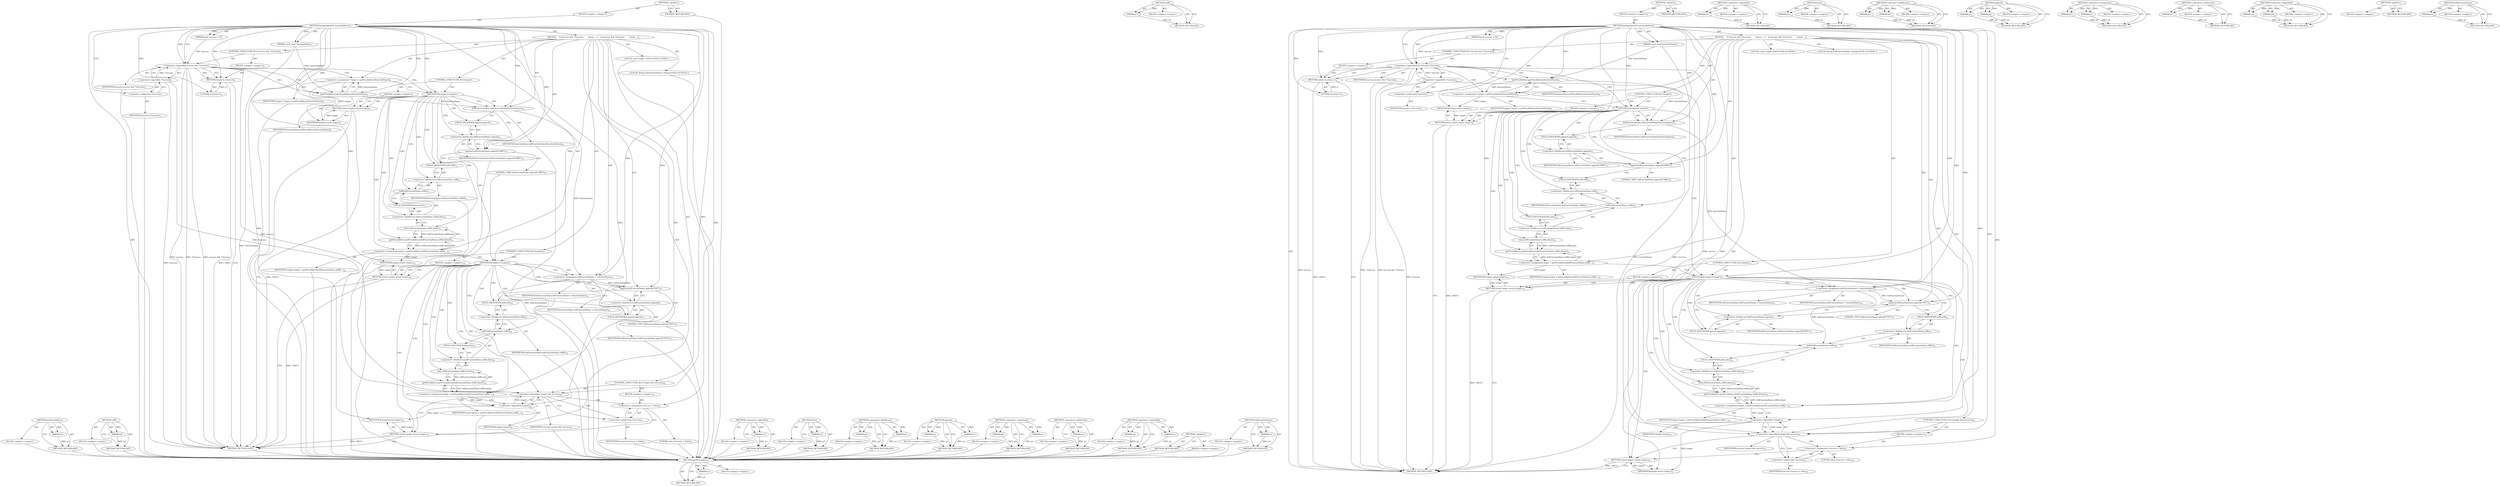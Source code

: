 digraph "fullFunctionName" {
vulnerable_131 [label=<(METHOD,getProcAddress)>];
vulnerable_132 [label=<(PARAM,p1)>];
vulnerable_133 [label=<(BLOCK,&lt;empty&gt;,&lt;empty&gt;)>];
vulnerable_134 [label=<(METHOD_RETURN,ANY)>];
vulnerable_153 [label=<(METHOD,utf8)>];
vulnerable_154 [label=<(PARAM,p1)>];
vulnerable_155 [label=<(BLOCK,&lt;empty&gt;,&lt;empty&gt;)>];
vulnerable_156 [label=<(METHOD_RETURN,ANY)>];
vulnerable_6 [label=<(METHOD,&lt;global&gt;)<SUB>1</SUB>>];
vulnerable_7 [label=<(BLOCK,&lt;empty&gt;,&lt;empty&gt;)<SUB>1</SUB>>];
vulnerable_8 [label=<(METHOD,lookupOpenGLFunctionAddress)<SUB>1</SUB>>];
vulnerable_9 [label=<(PARAM,const char* functionName)<SUB>1</SUB>>];
vulnerable_10 [label=<(PARAM,bool* success = 0)<SUB>1</SUB>>];
vulnerable_11 [label=<(BLOCK,{
    if (success &amp;&amp; !*success)
        return ...,{
    if (success &amp;&amp; !*success)
        return ...)<SUB>2</SUB>>];
vulnerable_12 [label=<(CONTROL_STRUCTURE,IF,if (success &amp;&amp; !*success))<SUB>3</SUB>>];
vulnerable_13 [label=<(&lt;operator&gt;.logicalAnd,success &amp;&amp; !*success)<SUB>3</SUB>>];
vulnerable_14 [label=<(IDENTIFIER,success,success &amp;&amp; !*success)<SUB>3</SUB>>];
vulnerable_15 [label=<(&lt;operator&gt;.logicalNot,!*success)<SUB>3</SUB>>];
vulnerable_16 [label=<(&lt;operator&gt;.indirection,*success)<SUB>3</SUB>>];
vulnerable_17 [label=<(IDENTIFIER,success,!*success)<SUB>3</SUB>>];
vulnerable_18 [label=<(BLOCK,&lt;empty&gt;,&lt;empty&gt;)<SUB>4</SUB>>];
vulnerable_19 [label=<(RETURN,return 0;,return 0;)<SUB>4</SUB>>];
vulnerable_20 [label=<(LITERAL,0,return 0;)<SUB>4</SUB>>];
vulnerable_21 [label="<(LOCAL,void* target: void*)<SUB>6</SUB>>"];
vulnerable_22 [label=<(&lt;operator&gt;.assignment,* target = getProcAddress(functionName))<SUB>6</SUB>>];
vulnerable_23 [label=<(IDENTIFIER,target,* target = getProcAddress(functionName))<SUB>6</SUB>>];
vulnerable_24 [label=<(getProcAddress,getProcAddress(functionName))<SUB>6</SUB>>];
vulnerable_25 [label=<(IDENTIFIER,functionName,getProcAddress(functionName))<SUB>6</SUB>>];
vulnerable_26 [label=<(CONTROL_STRUCTURE,IF,if (target))<SUB>7</SUB>>];
vulnerable_27 [label=<(IDENTIFIER,target,if (target))<SUB>7</SUB>>];
vulnerable_28 [label=<(BLOCK,&lt;empty&gt;,&lt;empty&gt;)<SUB>8</SUB>>];
vulnerable_29 [label=<(RETURN,return target;,return target;)<SUB>8</SUB>>];
vulnerable_30 [label=<(IDENTIFIER,target,return target;)<SUB>8</SUB>>];
vulnerable_31 [label="<(LOCAL,String fullFunctionName: String)<SUB>10</SUB>>"];
vulnerable_32 [label=<(fullFunctionName,fullFunctionName(functionName))<SUB>10</SUB>>];
vulnerable_33 [label=<(IDENTIFIER,functionName,fullFunctionName(functionName))<SUB>10</SUB>>];
vulnerable_34 [label=<(append,fullFunctionName.append(&quot;ARB&quot;))<SUB>11</SUB>>];
vulnerable_35 [label=<(&lt;operator&gt;.fieldAccess,fullFunctionName.append)<SUB>11</SUB>>];
vulnerable_36 [label=<(IDENTIFIER,fullFunctionName,fullFunctionName.append(&quot;ARB&quot;))<SUB>11</SUB>>];
vulnerable_37 [label=<(FIELD_IDENTIFIER,append,append)<SUB>11</SUB>>];
vulnerable_38 [label=<(LITERAL,&quot;ARB&quot;,fullFunctionName.append(&quot;ARB&quot;))<SUB>11</SUB>>];
vulnerable_39 [label=<(&lt;operator&gt;.assignment,target = getProcAddress(fullFunctionName.utf8()...)<SUB>12</SUB>>];
vulnerable_40 [label=<(IDENTIFIER,target,target = getProcAddress(fullFunctionName.utf8()...)<SUB>12</SUB>>];
vulnerable_41 [label=<(getProcAddress,getProcAddress(fullFunctionName.utf8().data()))<SUB>12</SUB>>];
vulnerable_42 [label=<(data,fullFunctionName.utf8().data())<SUB>12</SUB>>];
vulnerable_43 [label=<(&lt;operator&gt;.fieldAccess,fullFunctionName.utf8().data)<SUB>12</SUB>>];
vulnerable_44 [label=<(utf8,fullFunctionName.utf8())<SUB>12</SUB>>];
vulnerable_45 [label=<(&lt;operator&gt;.fieldAccess,fullFunctionName.utf8)<SUB>12</SUB>>];
vulnerable_46 [label=<(IDENTIFIER,fullFunctionName,fullFunctionName.utf8())<SUB>12</SUB>>];
vulnerable_47 [label=<(FIELD_IDENTIFIER,utf8,utf8)<SUB>12</SUB>>];
vulnerable_48 [label=<(FIELD_IDENTIFIER,data,data)<SUB>12</SUB>>];
vulnerable_49 [label=<(CONTROL_STRUCTURE,IF,if (target))<SUB>13</SUB>>];
vulnerable_50 [label=<(IDENTIFIER,target,if (target))<SUB>13</SUB>>];
vulnerable_51 [label=<(BLOCK,&lt;empty&gt;,&lt;empty&gt;)<SUB>14</SUB>>];
vulnerable_52 [label=<(RETURN,return target;,return target;)<SUB>14</SUB>>];
vulnerable_53 [label=<(IDENTIFIER,target,return target;)<SUB>14</SUB>>];
vulnerable_54 [label=<(&lt;operator&gt;.assignment,fullFunctionName = functionName)<SUB>16</SUB>>];
vulnerable_55 [label=<(IDENTIFIER,fullFunctionName,fullFunctionName = functionName)<SUB>16</SUB>>];
vulnerable_56 [label=<(IDENTIFIER,functionName,fullFunctionName = functionName)<SUB>16</SUB>>];
vulnerable_57 [label=<(append,fullFunctionName.append(&quot;EXT&quot;))<SUB>17</SUB>>];
vulnerable_58 [label=<(&lt;operator&gt;.fieldAccess,fullFunctionName.append)<SUB>17</SUB>>];
vulnerable_59 [label=<(IDENTIFIER,fullFunctionName,fullFunctionName.append(&quot;EXT&quot;))<SUB>17</SUB>>];
vulnerable_60 [label=<(FIELD_IDENTIFIER,append,append)<SUB>17</SUB>>];
vulnerable_61 [label=<(LITERAL,&quot;EXT&quot;,fullFunctionName.append(&quot;EXT&quot;))<SUB>17</SUB>>];
vulnerable_62 [label=<(&lt;operator&gt;.assignment,target = getProcAddress(fullFunctionName.utf8()...)<SUB>18</SUB>>];
vulnerable_63 [label=<(IDENTIFIER,target,target = getProcAddress(fullFunctionName.utf8()...)<SUB>18</SUB>>];
vulnerable_64 [label=<(getProcAddress,getProcAddress(fullFunctionName.utf8().data()))<SUB>18</SUB>>];
vulnerable_65 [label=<(data,fullFunctionName.utf8().data())<SUB>18</SUB>>];
vulnerable_66 [label=<(&lt;operator&gt;.fieldAccess,fullFunctionName.utf8().data)<SUB>18</SUB>>];
vulnerable_67 [label=<(utf8,fullFunctionName.utf8())<SUB>18</SUB>>];
vulnerable_68 [label=<(&lt;operator&gt;.fieldAccess,fullFunctionName.utf8)<SUB>18</SUB>>];
vulnerable_69 [label=<(IDENTIFIER,fullFunctionName,fullFunctionName.utf8())<SUB>18</SUB>>];
vulnerable_70 [label=<(FIELD_IDENTIFIER,utf8,utf8)<SUB>18</SUB>>];
vulnerable_71 [label=<(FIELD_IDENTIFIER,data,data)<SUB>18</SUB>>];
vulnerable_72 [label=<(CONTROL_STRUCTURE,IF,if (!target &amp;&amp; success))<SUB>30</SUB>>];
vulnerable_73 [label=<(&lt;operator&gt;.logicalAnd,!target &amp;&amp; success)<SUB>30</SUB>>];
vulnerable_74 [label=<(&lt;operator&gt;.logicalNot,!target)<SUB>30</SUB>>];
vulnerable_75 [label=<(IDENTIFIER,target,!target)<SUB>30</SUB>>];
vulnerable_76 [label=<(IDENTIFIER,success,!target &amp;&amp; success)<SUB>30</SUB>>];
vulnerable_77 [label=<(BLOCK,&lt;empty&gt;,&lt;empty&gt;)<SUB>31</SUB>>];
vulnerable_78 [label=<(&lt;operator&gt;.assignment,*success = false)<SUB>31</SUB>>];
vulnerable_79 [label=<(&lt;operator&gt;.indirection,*success)<SUB>31</SUB>>];
vulnerable_80 [label=<(IDENTIFIER,success,*success = false)<SUB>31</SUB>>];
vulnerable_81 [label=<(LITERAL,false,*success = false)<SUB>31</SUB>>];
vulnerable_82 [label=<(RETURN,return target;,return target;)<SUB>33</SUB>>];
vulnerable_83 [label=<(IDENTIFIER,target,return target;)<SUB>33</SUB>>];
vulnerable_84 [label=<(METHOD_RETURN,void*)<SUB>1</SUB>>];
vulnerable_86 [label=<(METHOD_RETURN,ANY)<SUB>1</SUB>>];
vulnerable_118 [label=<(METHOD,&lt;operator&gt;.logicalNot)>];
vulnerable_119 [label=<(PARAM,p1)>];
vulnerable_120 [label=<(BLOCK,&lt;empty&gt;,&lt;empty&gt;)>];
vulnerable_121 [label=<(METHOD_RETURN,ANY)>];
vulnerable_149 [label=<(METHOD,data)>];
vulnerable_150 [label=<(PARAM,p1)>];
vulnerable_151 [label=<(BLOCK,&lt;empty&gt;,&lt;empty&gt;)>];
vulnerable_152 [label=<(METHOD_RETURN,ANY)>];
vulnerable_144 [label=<(METHOD,&lt;operator&gt;.fieldAccess)>];
vulnerable_145 [label=<(PARAM,p1)>];
vulnerable_146 [label=<(PARAM,p2)>];
vulnerable_147 [label=<(BLOCK,&lt;empty&gt;,&lt;empty&gt;)>];
vulnerable_148 [label=<(METHOD_RETURN,ANY)>];
vulnerable_139 [label=<(METHOD,append)>];
vulnerable_140 [label=<(PARAM,p1)>];
vulnerable_141 [label=<(PARAM,p2)>];
vulnerable_142 [label=<(BLOCK,&lt;empty&gt;,&lt;empty&gt;)>];
vulnerable_143 [label=<(METHOD_RETURN,ANY)>];
vulnerable_126 [label=<(METHOD,&lt;operator&gt;.assignment)>];
vulnerable_127 [label=<(PARAM,p1)>];
vulnerable_128 [label=<(PARAM,p2)>];
vulnerable_129 [label=<(BLOCK,&lt;empty&gt;,&lt;empty&gt;)>];
vulnerable_130 [label=<(METHOD_RETURN,ANY)>];
vulnerable_122 [label=<(METHOD,&lt;operator&gt;.indirection)>];
vulnerable_123 [label=<(PARAM,p1)>];
vulnerable_124 [label=<(BLOCK,&lt;empty&gt;,&lt;empty&gt;)>];
vulnerable_125 [label=<(METHOD_RETURN,ANY)>];
vulnerable_113 [label=<(METHOD,&lt;operator&gt;.logicalAnd)>];
vulnerable_114 [label=<(PARAM,p1)>];
vulnerable_115 [label=<(PARAM,p2)>];
vulnerable_116 [label=<(BLOCK,&lt;empty&gt;,&lt;empty&gt;)>];
vulnerable_117 [label=<(METHOD_RETURN,ANY)>];
vulnerable_107 [label=<(METHOD,&lt;global&gt;)<SUB>1</SUB>>];
vulnerable_108 [label=<(BLOCK,&lt;empty&gt;,&lt;empty&gt;)>];
vulnerable_109 [label=<(METHOD_RETURN,ANY)>];
vulnerable_135 [label=<(METHOD,fullFunctionName)>];
vulnerable_136 [label=<(PARAM,p1)>];
vulnerable_137 [label=<(BLOCK,&lt;empty&gt;,&lt;empty&gt;)>];
vulnerable_138 [label=<(METHOD_RETURN,ANY)>];
fixed_131 [label=<(METHOD,getProcAddress)>];
fixed_132 [label=<(PARAM,p1)>];
fixed_133 [label=<(BLOCK,&lt;empty&gt;,&lt;empty&gt;)>];
fixed_134 [label=<(METHOD_RETURN,ANY)>];
fixed_153 [label=<(METHOD,utf8)>];
fixed_154 [label=<(PARAM,p1)>];
fixed_155 [label=<(BLOCK,&lt;empty&gt;,&lt;empty&gt;)>];
fixed_156 [label=<(METHOD_RETURN,ANY)>];
fixed_6 [label=<(METHOD,&lt;global&gt;)<SUB>1</SUB>>];
fixed_7 [label=<(BLOCK,&lt;empty&gt;,&lt;empty&gt;)<SUB>1</SUB>>];
fixed_8 [label=<(METHOD,lookupOpenGLFunctionAddress)<SUB>1</SUB>>];
fixed_9 [label=<(PARAM,const char* functionName)<SUB>1</SUB>>];
fixed_10 [label=<(PARAM,bool* success = 0)<SUB>1</SUB>>];
fixed_11 [label=<(BLOCK,{
    if (success &amp;&amp; !*success)
        return ...,{
    if (success &amp;&amp; !*success)
        return ...)<SUB>2</SUB>>];
fixed_12 [label=<(CONTROL_STRUCTURE,IF,if (success &amp;&amp; !*success))<SUB>3</SUB>>];
fixed_13 [label=<(&lt;operator&gt;.logicalAnd,success &amp;&amp; !*success)<SUB>3</SUB>>];
fixed_14 [label=<(IDENTIFIER,success,success &amp;&amp; !*success)<SUB>3</SUB>>];
fixed_15 [label=<(&lt;operator&gt;.logicalNot,!*success)<SUB>3</SUB>>];
fixed_16 [label=<(&lt;operator&gt;.indirection,*success)<SUB>3</SUB>>];
fixed_17 [label=<(IDENTIFIER,success,!*success)<SUB>3</SUB>>];
fixed_18 [label=<(BLOCK,&lt;empty&gt;,&lt;empty&gt;)<SUB>4</SUB>>];
fixed_19 [label=<(RETURN,return 0;,return 0;)<SUB>4</SUB>>];
fixed_20 [label=<(LITERAL,0,return 0;)<SUB>4</SUB>>];
fixed_21 [label="<(LOCAL,void* target: void*)<SUB>6</SUB>>"];
fixed_22 [label=<(&lt;operator&gt;.assignment,* target = getProcAddress(functionName))<SUB>6</SUB>>];
fixed_23 [label=<(IDENTIFIER,target,* target = getProcAddress(functionName))<SUB>6</SUB>>];
fixed_24 [label=<(getProcAddress,getProcAddress(functionName))<SUB>6</SUB>>];
fixed_25 [label=<(IDENTIFIER,functionName,getProcAddress(functionName))<SUB>6</SUB>>];
fixed_26 [label=<(CONTROL_STRUCTURE,IF,if (target))<SUB>7</SUB>>];
fixed_27 [label=<(IDENTIFIER,target,if (target))<SUB>7</SUB>>];
fixed_28 [label=<(BLOCK,&lt;empty&gt;,&lt;empty&gt;)<SUB>8</SUB>>];
fixed_29 [label=<(RETURN,return target;,return target;)<SUB>8</SUB>>];
fixed_30 [label=<(IDENTIFIER,target,return target;)<SUB>8</SUB>>];
fixed_31 [label="<(LOCAL,String fullFunctionName: String)<SUB>10</SUB>>"];
fixed_32 [label=<(fullFunctionName,fullFunctionName(functionName))<SUB>10</SUB>>];
fixed_33 [label=<(IDENTIFIER,functionName,fullFunctionName(functionName))<SUB>10</SUB>>];
fixed_34 [label=<(append,fullFunctionName.append(&quot;ARB&quot;))<SUB>11</SUB>>];
fixed_35 [label=<(&lt;operator&gt;.fieldAccess,fullFunctionName.append)<SUB>11</SUB>>];
fixed_36 [label=<(IDENTIFIER,fullFunctionName,fullFunctionName.append(&quot;ARB&quot;))<SUB>11</SUB>>];
fixed_37 [label=<(FIELD_IDENTIFIER,append,append)<SUB>11</SUB>>];
fixed_38 [label=<(LITERAL,&quot;ARB&quot;,fullFunctionName.append(&quot;ARB&quot;))<SUB>11</SUB>>];
fixed_39 [label=<(&lt;operator&gt;.assignment,target = getProcAddress(fullFunctionName.utf8()...)<SUB>12</SUB>>];
fixed_40 [label=<(IDENTIFIER,target,target = getProcAddress(fullFunctionName.utf8()...)<SUB>12</SUB>>];
fixed_41 [label=<(getProcAddress,getProcAddress(fullFunctionName.utf8().data()))<SUB>12</SUB>>];
fixed_42 [label=<(data,fullFunctionName.utf8().data())<SUB>12</SUB>>];
fixed_43 [label=<(&lt;operator&gt;.fieldAccess,fullFunctionName.utf8().data)<SUB>12</SUB>>];
fixed_44 [label=<(utf8,fullFunctionName.utf8())<SUB>12</SUB>>];
fixed_45 [label=<(&lt;operator&gt;.fieldAccess,fullFunctionName.utf8)<SUB>12</SUB>>];
fixed_46 [label=<(IDENTIFIER,fullFunctionName,fullFunctionName.utf8())<SUB>12</SUB>>];
fixed_47 [label=<(FIELD_IDENTIFIER,utf8,utf8)<SUB>12</SUB>>];
fixed_48 [label=<(FIELD_IDENTIFIER,data,data)<SUB>12</SUB>>];
fixed_49 [label=<(CONTROL_STRUCTURE,IF,if (target))<SUB>13</SUB>>];
fixed_50 [label=<(IDENTIFIER,target,if (target))<SUB>13</SUB>>];
fixed_51 [label=<(BLOCK,&lt;empty&gt;,&lt;empty&gt;)<SUB>14</SUB>>];
fixed_52 [label=<(RETURN,return target;,return target;)<SUB>14</SUB>>];
fixed_53 [label=<(IDENTIFIER,target,return target;)<SUB>14</SUB>>];
fixed_54 [label=<(&lt;operator&gt;.assignment,fullFunctionName = functionName)<SUB>16</SUB>>];
fixed_55 [label=<(IDENTIFIER,fullFunctionName,fullFunctionName = functionName)<SUB>16</SUB>>];
fixed_56 [label=<(IDENTIFIER,functionName,fullFunctionName = functionName)<SUB>16</SUB>>];
fixed_57 [label=<(append,fullFunctionName.append(&quot;EXT&quot;))<SUB>17</SUB>>];
fixed_58 [label=<(&lt;operator&gt;.fieldAccess,fullFunctionName.append)<SUB>17</SUB>>];
fixed_59 [label=<(IDENTIFIER,fullFunctionName,fullFunctionName.append(&quot;EXT&quot;))<SUB>17</SUB>>];
fixed_60 [label=<(FIELD_IDENTIFIER,append,append)<SUB>17</SUB>>];
fixed_61 [label=<(LITERAL,&quot;EXT&quot;,fullFunctionName.append(&quot;EXT&quot;))<SUB>17</SUB>>];
fixed_62 [label=<(&lt;operator&gt;.assignment,target = getProcAddress(fullFunctionName.utf8()...)<SUB>18</SUB>>];
fixed_63 [label=<(IDENTIFIER,target,target = getProcAddress(fullFunctionName.utf8()...)<SUB>18</SUB>>];
fixed_64 [label=<(getProcAddress,getProcAddress(fullFunctionName.utf8().data()))<SUB>18</SUB>>];
fixed_65 [label=<(data,fullFunctionName.utf8().data())<SUB>18</SUB>>];
fixed_66 [label=<(&lt;operator&gt;.fieldAccess,fullFunctionName.utf8().data)<SUB>18</SUB>>];
fixed_67 [label=<(utf8,fullFunctionName.utf8())<SUB>18</SUB>>];
fixed_68 [label=<(&lt;operator&gt;.fieldAccess,fullFunctionName.utf8)<SUB>18</SUB>>];
fixed_69 [label=<(IDENTIFIER,fullFunctionName,fullFunctionName.utf8())<SUB>18</SUB>>];
fixed_70 [label=<(FIELD_IDENTIFIER,utf8,utf8)<SUB>18</SUB>>];
fixed_71 [label=<(FIELD_IDENTIFIER,data,data)<SUB>18</SUB>>];
fixed_72 [label=<(CONTROL_STRUCTURE,IF,if (!target &amp;&amp; success))<SUB>32</SUB>>];
fixed_73 [label=<(&lt;operator&gt;.logicalAnd,!target &amp;&amp; success)<SUB>32</SUB>>];
fixed_74 [label=<(&lt;operator&gt;.logicalNot,!target)<SUB>32</SUB>>];
fixed_75 [label=<(IDENTIFIER,target,!target)<SUB>32</SUB>>];
fixed_76 [label=<(IDENTIFIER,success,!target &amp;&amp; success)<SUB>32</SUB>>];
fixed_77 [label=<(BLOCK,&lt;empty&gt;,&lt;empty&gt;)<SUB>33</SUB>>];
fixed_78 [label=<(&lt;operator&gt;.assignment,*success = false)<SUB>33</SUB>>];
fixed_79 [label=<(&lt;operator&gt;.indirection,*success)<SUB>33</SUB>>];
fixed_80 [label=<(IDENTIFIER,success,*success = false)<SUB>33</SUB>>];
fixed_81 [label=<(LITERAL,false,*success = false)<SUB>33</SUB>>];
fixed_82 [label=<(RETURN,return target;,return target;)<SUB>35</SUB>>];
fixed_83 [label=<(IDENTIFIER,target,return target;)<SUB>35</SUB>>];
fixed_84 [label=<(METHOD_RETURN,void*)<SUB>1</SUB>>];
fixed_86 [label=<(METHOD_RETURN,ANY)<SUB>1</SUB>>];
fixed_118 [label=<(METHOD,&lt;operator&gt;.logicalNot)>];
fixed_119 [label=<(PARAM,p1)>];
fixed_120 [label=<(BLOCK,&lt;empty&gt;,&lt;empty&gt;)>];
fixed_121 [label=<(METHOD_RETURN,ANY)>];
fixed_149 [label=<(METHOD,data)>];
fixed_150 [label=<(PARAM,p1)>];
fixed_151 [label=<(BLOCK,&lt;empty&gt;,&lt;empty&gt;)>];
fixed_152 [label=<(METHOD_RETURN,ANY)>];
fixed_144 [label=<(METHOD,&lt;operator&gt;.fieldAccess)>];
fixed_145 [label=<(PARAM,p1)>];
fixed_146 [label=<(PARAM,p2)>];
fixed_147 [label=<(BLOCK,&lt;empty&gt;,&lt;empty&gt;)>];
fixed_148 [label=<(METHOD_RETURN,ANY)>];
fixed_139 [label=<(METHOD,append)>];
fixed_140 [label=<(PARAM,p1)>];
fixed_141 [label=<(PARAM,p2)>];
fixed_142 [label=<(BLOCK,&lt;empty&gt;,&lt;empty&gt;)>];
fixed_143 [label=<(METHOD_RETURN,ANY)>];
fixed_126 [label=<(METHOD,&lt;operator&gt;.assignment)>];
fixed_127 [label=<(PARAM,p1)>];
fixed_128 [label=<(PARAM,p2)>];
fixed_129 [label=<(BLOCK,&lt;empty&gt;,&lt;empty&gt;)>];
fixed_130 [label=<(METHOD_RETURN,ANY)>];
fixed_122 [label=<(METHOD,&lt;operator&gt;.indirection)>];
fixed_123 [label=<(PARAM,p1)>];
fixed_124 [label=<(BLOCK,&lt;empty&gt;,&lt;empty&gt;)>];
fixed_125 [label=<(METHOD_RETURN,ANY)>];
fixed_113 [label=<(METHOD,&lt;operator&gt;.logicalAnd)>];
fixed_114 [label=<(PARAM,p1)>];
fixed_115 [label=<(PARAM,p2)>];
fixed_116 [label=<(BLOCK,&lt;empty&gt;,&lt;empty&gt;)>];
fixed_117 [label=<(METHOD_RETURN,ANY)>];
fixed_107 [label=<(METHOD,&lt;global&gt;)<SUB>1</SUB>>];
fixed_108 [label=<(BLOCK,&lt;empty&gt;,&lt;empty&gt;)>];
fixed_109 [label=<(METHOD_RETURN,ANY)>];
fixed_135 [label=<(METHOD,fullFunctionName)>];
fixed_136 [label=<(PARAM,p1)>];
fixed_137 [label=<(BLOCK,&lt;empty&gt;,&lt;empty&gt;)>];
fixed_138 [label=<(METHOD_RETURN,ANY)>];
vulnerable_131 -> vulnerable_132  [key=0, label="AST: "];
vulnerable_131 -> vulnerable_132  [key=1, label="DDG: "];
vulnerable_131 -> vulnerable_133  [key=0, label="AST: "];
vulnerable_131 -> vulnerable_134  [key=0, label="AST: "];
vulnerable_131 -> vulnerable_134  [key=1, label="CFG: "];
vulnerable_132 -> vulnerable_134  [key=0, label="DDG: p1"];
vulnerable_133 -> fixed_131  [key=0];
vulnerable_134 -> fixed_131  [key=0];
vulnerable_153 -> vulnerable_154  [key=0, label="AST: "];
vulnerable_153 -> vulnerable_154  [key=1, label="DDG: "];
vulnerable_153 -> vulnerable_155  [key=0, label="AST: "];
vulnerable_153 -> vulnerable_156  [key=0, label="AST: "];
vulnerable_153 -> vulnerable_156  [key=1, label="CFG: "];
vulnerable_154 -> vulnerable_156  [key=0, label="DDG: p1"];
vulnerable_155 -> fixed_131  [key=0];
vulnerable_156 -> fixed_131  [key=0];
vulnerable_6 -> vulnerable_7  [key=0, label="AST: "];
vulnerable_6 -> vulnerable_86  [key=0, label="AST: "];
vulnerable_6 -> vulnerable_86  [key=1, label="CFG: "];
vulnerable_7 -> vulnerable_8  [key=0, label="AST: "];
vulnerable_8 -> vulnerable_9  [key=0, label="AST: "];
vulnerable_8 -> vulnerable_9  [key=1, label="DDG: "];
vulnerable_8 -> vulnerable_10  [key=0, label="AST: "];
vulnerable_8 -> vulnerable_10  [key=1, label="DDG: "];
vulnerable_8 -> vulnerable_11  [key=0, label="AST: "];
vulnerable_8 -> vulnerable_84  [key=0, label="AST: "];
vulnerable_8 -> vulnerable_13  [key=0, label="CFG: "];
vulnerable_8 -> vulnerable_13  [key=1, label="DDG: "];
vulnerable_8 -> vulnerable_16  [key=0, label="CFG: "];
vulnerable_8 -> vulnerable_54  [key=0, label="DDG: "];
vulnerable_8 -> vulnerable_27  [key=0, label="DDG: "];
vulnerable_8 -> vulnerable_32  [key=0, label="DDG: "];
vulnerable_8 -> vulnerable_34  [key=0, label="DDG: "];
vulnerable_8 -> vulnerable_50  [key=0, label="DDG: "];
vulnerable_8 -> vulnerable_57  [key=0, label="DDG: "];
vulnerable_8 -> vulnerable_83  [key=0, label="DDG: "];
vulnerable_8 -> vulnerable_19  [key=0, label="DDG: "];
vulnerable_8 -> vulnerable_24  [key=0, label="DDG: "];
vulnerable_8 -> vulnerable_73  [key=0, label="DDG: "];
vulnerable_8 -> vulnerable_78  [key=0, label="DDG: "];
vulnerable_8 -> vulnerable_20  [key=0, label="DDG: "];
vulnerable_8 -> vulnerable_30  [key=0, label="DDG: "];
vulnerable_8 -> vulnerable_53  [key=0, label="DDG: "];
vulnerable_8 -> vulnerable_74  [key=0, label="DDG: "];
vulnerable_9 -> vulnerable_84  [key=0, label="DDG: functionName"];
vulnerable_9 -> vulnerable_24  [key=0, label="DDG: functionName"];
vulnerable_10 -> vulnerable_13  [key=0, label="DDG: success"];
vulnerable_11 -> vulnerable_12  [key=0, label="AST: "];
vulnerable_11 -> vulnerable_21  [key=0, label="AST: "];
vulnerable_11 -> vulnerable_22  [key=0, label="AST: "];
vulnerable_11 -> vulnerable_26  [key=0, label="AST: "];
vulnerable_11 -> vulnerable_31  [key=0, label="AST: "];
vulnerable_11 -> vulnerable_32  [key=0, label="AST: "];
vulnerable_11 -> vulnerable_34  [key=0, label="AST: "];
vulnerable_11 -> vulnerable_39  [key=0, label="AST: "];
vulnerable_11 -> vulnerable_49  [key=0, label="AST: "];
vulnerable_11 -> vulnerable_54  [key=0, label="AST: "];
vulnerable_11 -> vulnerable_57  [key=0, label="AST: "];
vulnerable_11 -> vulnerable_62  [key=0, label="AST: "];
vulnerable_11 -> vulnerable_72  [key=0, label="AST: "];
vulnerable_11 -> vulnerable_82  [key=0, label="AST: "];
vulnerable_12 -> vulnerable_13  [key=0, label="AST: "];
vulnerable_12 -> vulnerable_18  [key=0, label="AST: "];
vulnerable_13 -> vulnerable_14  [key=0, label="AST: "];
vulnerable_13 -> vulnerable_15  [key=0, label="AST: "];
vulnerable_13 -> vulnerable_19  [key=0, label="CFG: "];
vulnerable_13 -> vulnerable_19  [key=1, label="CDG: "];
vulnerable_13 -> vulnerable_24  [key=0, label="CFG: "];
vulnerable_13 -> vulnerable_24  [key=1, label="CDG: "];
vulnerable_13 -> vulnerable_84  [key=0, label="DDG: success"];
vulnerable_13 -> vulnerable_84  [key=1, label="DDG: !*success"];
vulnerable_13 -> vulnerable_84  [key=2, label="DDG: success &amp;&amp; !*success"];
vulnerable_13 -> vulnerable_73  [key=0, label="DDG: success"];
vulnerable_13 -> vulnerable_22  [key=0, label="CDG: "];
vulnerable_13 -> vulnerable_27  [key=0, label="CDG: "];
vulnerable_14 -> fixed_131  [key=0];
vulnerable_15 -> vulnerable_16  [key=0, label="AST: "];
vulnerable_15 -> vulnerable_13  [key=0, label="CFG: "];
vulnerable_15 -> vulnerable_13  [key=1, label="DDG: *success"];
vulnerable_15 -> vulnerable_84  [key=0, label="DDG: *success"];
vulnerable_15 -> vulnerable_73  [key=0, label="DDG: *success"];
vulnerable_16 -> vulnerable_17  [key=0, label="AST: "];
vulnerable_16 -> vulnerable_15  [key=0, label="CFG: "];
vulnerable_17 -> fixed_131  [key=0];
vulnerable_18 -> vulnerable_19  [key=0, label="AST: "];
vulnerable_19 -> vulnerable_20  [key=0, label="AST: "];
vulnerable_19 -> vulnerable_84  [key=0, label="CFG: "];
vulnerable_19 -> vulnerable_84  [key=1, label="DDG: &lt;RET&gt;"];
vulnerable_20 -> vulnerable_19  [key=0, label="DDG: 0"];
vulnerable_21 -> fixed_131  [key=0];
vulnerable_22 -> vulnerable_23  [key=0, label="AST: "];
vulnerable_22 -> vulnerable_24  [key=0, label="AST: "];
vulnerable_22 -> vulnerable_27  [key=0, label="CFG: "];
vulnerable_22 -> vulnerable_30  [key=0, label="DDG: target"];
vulnerable_23 -> fixed_131  [key=0];
vulnerable_24 -> vulnerable_25  [key=0, label="AST: "];
vulnerable_24 -> vulnerable_22  [key=0, label="CFG: "];
vulnerable_24 -> vulnerable_22  [key=1, label="DDG: functionName"];
vulnerable_24 -> vulnerable_32  [key=0, label="DDG: functionName"];
vulnerable_25 -> fixed_131  [key=0];
vulnerable_26 -> vulnerable_27  [key=0, label="AST: "];
vulnerable_26 -> vulnerable_28  [key=0, label="AST: "];
vulnerable_27 -> vulnerable_29  [key=0, label="CFG: "];
vulnerable_27 -> vulnerable_29  [key=1, label="CDG: "];
vulnerable_27 -> vulnerable_32  [key=0, label="CFG: "];
vulnerable_27 -> vulnerable_32  [key=1, label="CDG: "];
vulnerable_27 -> vulnerable_47  [key=0, label="CDG: "];
vulnerable_27 -> vulnerable_34  [key=0, label="CDG: "];
vulnerable_27 -> vulnerable_48  [key=0, label="CDG: "];
vulnerable_27 -> vulnerable_42  [key=0, label="CDG: "];
vulnerable_27 -> vulnerable_37  [key=0, label="CDG: "];
vulnerable_27 -> vulnerable_45  [key=0, label="CDG: "];
vulnerable_27 -> vulnerable_50  [key=0, label="CDG: "];
vulnerable_27 -> vulnerable_44  [key=0, label="CDG: "];
vulnerable_27 -> vulnerable_35  [key=0, label="CDG: "];
vulnerable_27 -> vulnerable_43  [key=0, label="CDG: "];
vulnerable_27 -> vulnerable_41  [key=0, label="CDG: "];
vulnerable_27 -> vulnerable_39  [key=0, label="CDG: "];
vulnerable_28 -> vulnerable_29  [key=0, label="AST: "];
vulnerable_29 -> vulnerable_30  [key=0, label="AST: "];
vulnerable_29 -> vulnerable_84  [key=0, label="CFG: "];
vulnerable_29 -> vulnerable_84  [key=1, label="DDG: &lt;RET&gt;"];
vulnerable_30 -> vulnerable_29  [key=0, label="DDG: target"];
vulnerable_31 -> fixed_131  [key=0];
vulnerable_32 -> vulnerable_33  [key=0, label="AST: "];
vulnerable_32 -> vulnerable_37  [key=0, label="CFG: "];
vulnerable_32 -> vulnerable_54  [key=0, label="DDG: functionName"];
vulnerable_33 -> fixed_131  [key=0];
vulnerable_34 -> vulnerable_35  [key=0, label="AST: "];
vulnerable_34 -> vulnerable_38  [key=0, label="AST: "];
vulnerable_34 -> vulnerable_47  [key=0, label="CFG: "];
vulnerable_35 -> vulnerable_36  [key=0, label="AST: "];
vulnerable_35 -> vulnerable_37  [key=0, label="AST: "];
vulnerable_35 -> vulnerable_34  [key=0, label="CFG: "];
vulnerable_36 -> fixed_131  [key=0];
vulnerable_37 -> vulnerable_35  [key=0, label="CFG: "];
vulnerable_38 -> fixed_131  [key=0];
vulnerable_39 -> vulnerable_40  [key=0, label="AST: "];
vulnerable_39 -> vulnerable_41  [key=0, label="AST: "];
vulnerable_39 -> vulnerable_50  [key=0, label="CFG: "];
vulnerable_39 -> vulnerable_53  [key=0, label="DDG: target"];
vulnerable_40 -> fixed_131  [key=0];
vulnerable_41 -> vulnerable_42  [key=0, label="AST: "];
vulnerable_41 -> vulnerable_39  [key=0, label="CFG: "];
vulnerable_41 -> vulnerable_39  [key=1, label="DDG: fullFunctionName.utf8().data()"];
vulnerable_42 -> vulnerable_43  [key=0, label="AST: "];
vulnerable_42 -> vulnerable_41  [key=0, label="CFG: "];
vulnerable_42 -> vulnerable_41  [key=1, label="DDG: fullFunctionName.utf8().data"];
vulnerable_43 -> vulnerable_44  [key=0, label="AST: "];
vulnerable_43 -> vulnerable_48  [key=0, label="AST: "];
vulnerable_43 -> vulnerable_42  [key=0, label="CFG: "];
vulnerable_44 -> vulnerable_45  [key=0, label="AST: "];
vulnerable_44 -> vulnerable_48  [key=0, label="CFG: "];
vulnerable_45 -> vulnerable_46  [key=0, label="AST: "];
vulnerable_45 -> vulnerable_47  [key=0, label="AST: "];
vulnerable_45 -> vulnerable_44  [key=0, label="CFG: "];
vulnerable_46 -> fixed_131  [key=0];
vulnerable_47 -> vulnerable_45  [key=0, label="CFG: "];
vulnerable_48 -> vulnerable_43  [key=0, label="CFG: "];
vulnerable_49 -> vulnerable_50  [key=0, label="AST: "];
vulnerable_49 -> vulnerable_51  [key=0, label="AST: "];
vulnerable_50 -> vulnerable_52  [key=0, label="CFG: "];
vulnerable_50 -> vulnerable_52  [key=1, label="CDG: "];
vulnerable_50 -> vulnerable_54  [key=0, label="CFG: "];
vulnerable_50 -> vulnerable_54  [key=1, label="CDG: "];
vulnerable_50 -> vulnerable_68  [key=0, label="CDG: "];
vulnerable_50 -> vulnerable_60  [key=0, label="CDG: "];
vulnerable_50 -> vulnerable_73  [key=0, label="CDG: "];
vulnerable_50 -> vulnerable_64  [key=0, label="CDG: "];
vulnerable_50 -> vulnerable_57  [key=0, label="CDG: "];
vulnerable_50 -> vulnerable_66  [key=0, label="CDG: "];
vulnerable_50 -> vulnerable_67  [key=0, label="CDG: "];
vulnerable_50 -> vulnerable_74  [key=0, label="CDG: "];
vulnerable_50 -> vulnerable_65  [key=0, label="CDG: "];
vulnerable_50 -> vulnerable_82  [key=0, label="CDG: "];
vulnerable_50 -> vulnerable_58  [key=0, label="CDG: "];
vulnerable_50 -> vulnerable_71  [key=0, label="CDG: "];
vulnerable_50 -> vulnerable_70  [key=0, label="CDG: "];
vulnerable_50 -> vulnerable_62  [key=0, label="CDG: "];
vulnerable_51 -> vulnerable_52  [key=0, label="AST: "];
vulnerable_52 -> vulnerable_53  [key=0, label="AST: "];
vulnerable_52 -> vulnerable_84  [key=0, label="CFG: "];
vulnerable_52 -> vulnerable_84  [key=1, label="DDG: &lt;RET&gt;"];
vulnerable_53 -> vulnerable_52  [key=0, label="DDG: target"];
vulnerable_54 -> vulnerable_55  [key=0, label="AST: "];
vulnerable_54 -> vulnerable_56  [key=0, label="AST: "];
vulnerable_54 -> vulnerable_60  [key=0, label="CFG: "];
vulnerable_54 -> vulnerable_57  [key=0, label="DDG: fullFunctionName"];
vulnerable_54 -> vulnerable_67  [key=0, label="DDG: fullFunctionName"];
vulnerable_55 -> fixed_131  [key=0];
vulnerable_56 -> fixed_131  [key=0];
vulnerable_57 -> vulnerable_58  [key=0, label="AST: "];
vulnerable_57 -> vulnerable_61  [key=0, label="AST: "];
vulnerable_57 -> vulnerable_70  [key=0, label="CFG: "];
vulnerable_58 -> vulnerable_59  [key=0, label="AST: "];
vulnerable_58 -> vulnerable_60  [key=0, label="AST: "];
vulnerable_58 -> vulnerable_57  [key=0, label="CFG: "];
vulnerable_59 -> fixed_131  [key=0];
vulnerable_60 -> vulnerable_58  [key=0, label="CFG: "];
vulnerable_61 -> fixed_131  [key=0];
vulnerable_62 -> vulnerable_63  [key=0, label="AST: "];
vulnerable_62 -> vulnerable_64  [key=0, label="AST: "];
vulnerable_62 -> vulnerable_74  [key=0, label="CFG: "];
vulnerable_62 -> vulnerable_74  [key=1, label="DDG: target"];
vulnerable_63 -> fixed_131  [key=0];
vulnerable_64 -> vulnerable_65  [key=0, label="AST: "];
vulnerable_64 -> vulnerable_62  [key=0, label="CFG: "];
vulnerable_64 -> vulnerable_62  [key=1, label="DDG: fullFunctionName.utf8().data()"];
vulnerable_65 -> vulnerable_66  [key=0, label="AST: "];
vulnerable_65 -> vulnerable_64  [key=0, label="CFG: "];
vulnerable_65 -> vulnerable_64  [key=1, label="DDG: fullFunctionName.utf8().data"];
vulnerable_66 -> vulnerable_67  [key=0, label="AST: "];
vulnerable_66 -> vulnerable_71  [key=0, label="AST: "];
vulnerable_66 -> vulnerable_65  [key=0, label="CFG: "];
vulnerable_67 -> vulnerable_68  [key=0, label="AST: "];
vulnerable_67 -> vulnerable_71  [key=0, label="CFG: "];
vulnerable_68 -> vulnerable_69  [key=0, label="AST: "];
vulnerable_68 -> vulnerable_70  [key=0, label="AST: "];
vulnerable_68 -> vulnerable_67  [key=0, label="CFG: "];
vulnerable_69 -> fixed_131  [key=0];
vulnerable_70 -> vulnerable_68  [key=0, label="CFG: "];
vulnerable_71 -> vulnerable_66  [key=0, label="CFG: "];
vulnerable_72 -> vulnerable_73  [key=0, label="AST: "];
vulnerable_72 -> vulnerable_77  [key=0, label="AST: "];
vulnerable_73 -> vulnerable_74  [key=0, label="AST: "];
vulnerable_73 -> vulnerable_76  [key=0, label="AST: "];
vulnerable_73 -> vulnerable_79  [key=0, label="CFG: "];
vulnerable_73 -> vulnerable_79  [key=1, label="CDG: "];
vulnerable_73 -> vulnerable_82  [key=0, label="CFG: "];
vulnerable_73 -> vulnerable_78  [key=0, label="CDG: "];
vulnerable_74 -> vulnerable_75  [key=0, label="AST: "];
vulnerable_74 -> vulnerable_73  [key=0, label="CFG: "];
vulnerable_74 -> vulnerable_73  [key=1, label="DDG: target"];
vulnerable_74 -> vulnerable_83  [key=0, label="DDG: target"];
vulnerable_75 -> fixed_131  [key=0];
vulnerable_76 -> fixed_131  [key=0];
vulnerable_77 -> vulnerable_78  [key=0, label="AST: "];
vulnerable_78 -> vulnerable_79  [key=0, label="AST: "];
vulnerable_78 -> vulnerable_81  [key=0, label="AST: "];
vulnerable_78 -> vulnerable_82  [key=0, label="CFG: "];
vulnerable_79 -> vulnerable_80  [key=0, label="AST: "];
vulnerable_79 -> vulnerable_78  [key=0, label="CFG: "];
vulnerable_80 -> fixed_131  [key=0];
vulnerable_81 -> fixed_131  [key=0];
vulnerable_82 -> vulnerable_83  [key=0, label="AST: "];
vulnerable_82 -> vulnerable_84  [key=0, label="CFG: "];
vulnerable_82 -> vulnerable_84  [key=1, label="DDG: &lt;RET&gt;"];
vulnerable_83 -> vulnerable_82  [key=0, label="DDG: target"];
vulnerable_84 -> fixed_131  [key=0];
vulnerable_86 -> fixed_131  [key=0];
vulnerable_118 -> vulnerable_119  [key=0, label="AST: "];
vulnerable_118 -> vulnerable_119  [key=1, label="DDG: "];
vulnerable_118 -> vulnerable_120  [key=0, label="AST: "];
vulnerable_118 -> vulnerable_121  [key=0, label="AST: "];
vulnerable_118 -> vulnerable_121  [key=1, label="CFG: "];
vulnerable_119 -> vulnerable_121  [key=0, label="DDG: p1"];
vulnerable_120 -> fixed_131  [key=0];
vulnerable_121 -> fixed_131  [key=0];
vulnerable_149 -> vulnerable_150  [key=0, label="AST: "];
vulnerable_149 -> vulnerable_150  [key=1, label="DDG: "];
vulnerable_149 -> vulnerable_151  [key=0, label="AST: "];
vulnerable_149 -> vulnerable_152  [key=0, label="AST: "];
vulnerable_149 -> vulnerable_152  [key=1, label="CFG: "];
vulnerable_150 -> vulnerable_152  [key=0, label="DDG: p1"];
vulnerable_151 -> fixed_131  [key=0];
vulnerable_152 -> fixed_131  [key=0];
vulnerable_144 -> vulnerable_145  [key=0, label="AST: "];
vulnerable_144 -> vulnerable_145  [key=1, label="DDG: "];
vulnerable_144 -> vulnerable_147  [key=0, label="AST: "];
vulnerable_144 -> vulnerable_146  [key=0, label="AST: "];
vulnerable_144 -> vulnerable_146  [key=1, label="DDG: "];
vulnerable_144 -> vulnerable_148  [key=0, label="AST: "];
vulnerable_144 -> vulnerable_148  [key=1, label="CFG: "];
vulnerable_145 -> vulnerable_148  [key=0, label="DDG: p1"];
vulnerable_146 -> vulnerable_148  [key=0, label="DDG: p2"];
vulnerable_147 -> fixed_131  [key=0];
vulnerable_148 -> fixed_131  [key=0];
vulnerable_139 -> vulnerable_140  [key=0, label="AST: "];
vulnerable_139 -> vulnerable_140  [key=1, label="DDG: "];
vulnerable_139 -> vulnerable_142  [key=0, label="AST: "];
vulnerable_139 -> vulnerable_141  [key=0, label="AST: "];
vulnerable_139 -> vulnerable_141  [key=1, label="DDG: "];
vulnerable_139 -> vulnerable_143  [key=0, label="AST: "];
vulnerable_139 -> vulnerable_143  [key=1, label="CFG: "];
vulnerable_140 -> vulnerable_143  [key=0, label="DDG: p1"];
vulnerable_141 -> vulnerable_143  [key=0, label="DDG: p2"];
vulnerable_142 -> fixed_131  [key=0];
vulnerable_143 -> fixed_131  [key=0];
vulnerable_126 -> vulnerable_127  [key=0, label="AST: "];
vulnerable_126 -> vulnerable_127  [key=1, label="DDG: "];
vulnerable_126 -> vulnerable_129  [key=0, label="AST: "];
vulnerable_126 -> vulnerable_128  [key=0, label="AST: "];
vulnerable_126 -> vulnerable_128  [key=1, label="DDG: "];
vulnerable_126 -> vulnerable_130  [key=0, label="AST: "];
vulnerable_126 -> vulnerable_130  [key=1, label="CFG: "];
vulnerable_127 -> vulnerable_130  [key=0, label="DDG: p1"];
vulnerable_128 -> vulnerable_130  [key=0, label="DDG: p2"];
vulnerable_129 -> fixed_131  [key=0];
vulnerable_130 -> fixed_131  [key=0];
vulnerable_122 -> vulnerable_123  [key=0, label="AST: "];
vulnerable_122 -> vulnerable_123  [key=1, label="DDG: "];
vulnerable_122 -> vulnerable_124  [key=0, label="AST: "];
vulnerable_122 -> vulnerable_125  [key=0, label="AST: "];
vulnerable_122 -> vulnerable_125  [key=1, label="CFG: "];
vulnerable_123 -> vulnerable_125  [key=0, label="DDG: p1"];
vulnerable_124 -> fixed_131  [key=0];
vulnerable_125 -> fixed_131  [key=0];
vulnerable_113 -> vulnerable_114  [key=0, label="AST: "];
vulnerable_113 -> vulnerable_114  [key=1, label="DDG: "];
vulnerable_113 -> vulnerable_116  [key=0, label="AST: "];
vulnerable_113 -> vulnerable_115  [key=0, label="AST: "];
vulnerable_113 -> vulnerable_115  [key=1, label="DDG: "];
vulnerable_113 -> vulnerable_117  [key=0, label="AST: "];
vulnerable_113 -> vulnerable_117  [key=1, label="CFG: "];
vulnerable_114 -> vulnerable_117  [key=0, label="DDG: p1"];
vulnerable_115 -> vulnerable_117  [key=0, label="DDG: p2"];
vulnerable_116 -> fixed_131  [key=0];
vulnerable_117 -> fixed_131  [key=0];
vulnerable_107 -> vulnerable_108  [key=0, label="AST: "];
vulnerable_107 -> vulnerable_109  [key=0, label="AST: "];
vulnerable_107 -> vulnerable_109  [key=1, label="CFG: "];
vulnerable_108 -> fixed_131  [key=0];
vulnerable_109 -> fixed_131  [key=0];
vulnerable_135 -> vulnerable_136  [key=0, label="AST: "];
vulnerable_135 -> vulnerable_136  [key=1, label="DDG: "];
vulnerable_135 -> vulnerable_137  [key=0, label="AST: "];
vulnerable_135 -> vulnerable_138  [key=0, label="AST: "];
vulnerable_135 -> vulnerable_138  [key=1, label="CFG: "];
vulnerable_136 -> vulnerable_138  [key=0, label="DDG: p1"];
vulnerable_137 -> fixed_131  [key=0];
vulnerable_138 -> fixed_131  [key=0];
fixed_131 -> fixed_132  [key=0, label="AST: "];
fixed_131 -> fixed_132  [key=1, label="DDG: "];
fixed_131 -> fixed_133  [key=0, label="AST: "];
fixed_131 -> fixed_134  [key=0, label="AST: "];
fixed_131 -> fixed_134  [key=1, label="CFG: "];
fixed_132 -> fixed_134  [key=0, label="DDG: p1"];
fixed_153 -> fixed_154  [key=0, label="AST: "];
fixed_153 -> fixed_154  [key=1, label="DDG: "];
fixed_153 -> fixed_155  [key=0, label="AST: "];
fixed_153 -> fixed_156  [key=0, label="AST: "];
fixed_153 -> fixed_156  [key=1, label="CFG: "];
fixed_154 -> fixed_156  [key=0, label="DDG: p1"];
fixed_6 -> fixed_7  [key=0, label="AST: "];
fixed_6 -> fixed_86  [key=0, label="AST: "];
fixed_6 -> fixed_86  [key=1, label="CFG: "];
fixed_7 -> fixed_8  [key=0, label="AST: "];
fixed_8 -> fixed_9  [key=0, label="AST: "];
fixed_8 -> fixed_9  [key=1, label="DDG: "];
fixed_8 -> fixed_10  [key=0, label="AST: "];
fixed_8 -> fixed_10  [key=1, label="DDG: "];
fixed_8 -> fixed_11  [key=0, label="AST: "];
fixed_8 -> fixed_84  [key=0, label="AST: "];
fixed_8 -> fixed_13  [key=0, label="CFG: "];
fixed_8 -> fixed_13  [key=1, label="DDG: "];
fixed_8 -> fixed_16  [key=0, label="CFG: "];
fixed_8 -> fixed_54  [key=0, label="DDG: "];
fixed_8 -> fixed_27  [key=0, label="DDG: "];
fixed_8 -> fixed_32  [key=0, label="DDG: "];
fixed_8 -> fixed_34  [key=0, label="DDG: "];
fixed_8 -> fixed_50  [key=0, label="DDG: "];
fixed_8 -> fixed_57  [key=0, label="DDG: "];
fixed_8 -> fixed_83  [key=0, label="DDG: "];
fixed_8 -> fixed_19  [key=0, label="DDG: "];
fixed_8 -> fixed_24  [key=0, label="DDG: "];
fixed_8 -> fixed_73  [key=0, label="DDG: "];
fixed_8 -> fixed_78  [key=0, label="DDG: "];
fixed_8 -> fixed_20  [key=0, label="DDG: "];
fixed_8 -> fixed_30  [key=0, label="DDG: "];
fixed_8 -> fixed_53  [key=0, label="DDG: "];
fixed_8 -> fixed_74  [key=0, label="DDG: "];
fixed_9 -> fixed_84  [key=0, label="DDG: functionName"];
fixed_9 -> fixed_24  [key=0, label="DDG: functionName"];
fixed_10 -> fixed_13  [key=0, label="DDG: success"];
fixed_11 -> fixed_12  [key=0, label="AST: "];
fixed_11 -> fixed_21  [key=0, label="AST: "];
fixed_11 -> fixed_22  [key=0, label="AST: "];
fixed_11 -> fixed_26  [key=0, label="AST: "];
fixed_11 -> fixed_31  [key=0, label="AST: "];
fixed_11 -> fixed_32  [key=0, label="AST: "];
fixed_11 -> fixed_34  [key=0, label="AST: "];
fixed_11 -> fixed_39  [key=0, label="AST: "];
fixed_11 -> fixed_49  [key=0, label="AST: "];
fixed_11 -> fixed_54  [key=0, label="AST: "];
fixed_11 -> fixed_57  [key=0, label="AST: "];
fixed_11 -> fixed_62  [key=0, label="AST: "];
fixed_11 -> fixed_72  [key=0, label="AST: "];
fixed_11 -> fixed_82  [key=0, label="AST: "];
fixed_12 -> fixed_13  [key=0, label="AST: "];
fixed_12 -> fixed_18  [key=0, label="AST: "];
fixed_13 -> fixed_14  [key=0, label="AST: "];
fixed_13 -> fixed_15  [key=0, label="AST: "];
fixed_13 -> fixed_19  [key=0, label="CFG: "];
fixed_13 -> fixed_19  [key=1, label="CDG: "];
fixed_13 -> fixed_24  [key=0, label="CFG: "];
fixed_13 -> fixed_24  [key=1, label="CDG: "];
fixed_13 -> fixed_84  [key=0, label="DDG: success"];
fixed_13 -> fixed_84  [key=1, label="DDG: !*success"];
fixed_13 -> fixed_84  [key=2, label="DDG: success &amp;&amp; !*success"];
fixed_13 -> fixed_73  [key=0, label="DDG: success"];
fixed_13 -> fixed_22  [key=0, label="CDG: "];
fixed_13 -> fixed_27  [key=0, label="CDG: "];
fixed_15 -> fixed_16  [key=0, label="AST: "];
fixed_15 -> fixed_13  [key=0, label="CFG: "];
fixed_15 -> fixed_13  [key=1, label="DDG: *success"];
fixed_15 -> fixed_84  [key=0, label="DDG: *success"];
fixed_15 -> fixed_73  [key=0, label="DDG: *success"];
fixed_16 -> fixed_17  [key=0, label="AST: "];
fixed_16 -> fixed_15  [key=0, label="CFG: "];
fixed_18 -> fixed_19  [key=0, label="AST: "];
fixed_19 -> fixed_20  [key=0, label="AST: "];
fixed_19 -> fixed_84  [key=0, label="CFG: "];
fixed_19 -> fixed_84  [key=1, label="DDG: &lt;RET&gt;"];
fixed_20 -> fixed_19  [key=0, label="DDG: 0"];
fixed_22 -> fixed_23  [key=0, label="AST: "];
fixed_22 -> fixed_24  [key=0, label="AST: "];
fixed_22 -> fixed_27  [key=0, label="CFG: "];
fixed_22 -> fixed_30  [key=0, label="DDG: target"];
fixed_24 -> fixed_25  [key=0, label="AST: "];
fixed_24 -> fixed_22  [key=0, label="CFG: "];
fixed_24 -> fixed_22  [key=1, label="DDG: functionName"];
fixed_24 -> fixed_32  [key=0, label="DDG: functionName"];
fixed_26 -> fixed_27  [key=0, label="AST: "];
fixed_26 -> fixed_28  [key=0, label="AST: "];
fixed_27 -> fixed_29  [key=0, label="CFG: "];
fixed_27 -> fixed_29  [key=1, label="CDG: "];
fixed_27 -> fixed_32  [key=0, label="CFG: "];
fixed_27 -> fixed_32  [key=1, label="CDG: "];
fixed_27 -> fixed_47  [key=0, label="CDG: "];
fixed_27 -> fixed_34  [key=0, label="CDG: "];
fixed_27 -> fixed_48  [key=0, label="CDG: "];
fixed_27 -> fixed_42  [key=0, label="CDG: "];
fixed_27 -> fixed_37  [key=0, label="CDG: "];
fixed_27 -> fixed_45  [key=0, label="CDG: "];
fixed_27 -> fixed_50  [key=0, label="CDG: "];
fixed_27 -> fixed_44  [key=0, label="CDG: "];
fixed_27 -> fixed_35  [key=0, label="CDG: "];
fixed_27 -> fixed_43  [key=0, label="CDG: "];
fixed_27 -> fixed_41  [key=0, label="CDG: "];
fixed_27 -> fixed_39  [key=0, label="CDG: "];
fixed_28 -> fixed_29  [key=0, label="AST: "];
fixed_29 -> fixed_30  [key=0, label="AST: "];
fixed_29 -> fixed_84  [key=0, label="CFG: "];
fixed_29 -> fixed_84  [key=1, label="DDG: &lt;RET&gt;"];
fixed_30 -> fixed_29  [key=0, label="DDG: target"];
fixed_32 -> fixed_33  [key=0, label="AST: "];
fixed_32 -> fixed_37  [key=0, label="CFG: "];
fixed_32 -> fixed_54  [key=0, label="DDG: functionName"];
fixed_34 -> fixed_35  [key=0, label="AST: "];
fixed_34 -> fixed_38  [key=0, label="AST: "];
fixed_34 -> fixed_47  [key=0, label="CFG: "];
fixed_35 -> fixed_36  [key=0, label="AST: "];
fixed_35 -> fixed_37  [key=0, label="AST: "];
fixed_35 -> fixed_34  [key=0, label="CFG: "];
fixed_37 -> fixed_35  [key=0, label="CFG: "];
fixed_39 -> fixed_40  [key=0, label="AST: "];
fixed_39 -> fixed_41  [key=0, label="AST: "];
fixed_39 -> fixed_50  [key=0, label="CFG: "];
fixed_39 -> fixed_53  [key=0, label="DDG: target"];
fixed_41 -> fixed_42  [key=0, label="AST: "];
fixed_41 -> fixed_39  [key=0, label="CFG: "];
fixed_41 -> fixed_39  [key=1, label="DDG: fullFunctionName.utf8().data()"];
fixed_42 -> fixed_43  [key=0, label="AST: "];
fixed_42 -> fixed_41  [key=0, label="CFG: "];
fixed_42 -> fixed_41  [key=1, label="DDG: fullFunctionName.utf8().data"];
fixed_43 -> fixed_44  [key=0, label="AST: "];
fixed_43 -> fixed_48  [key=0, label="AST: "];
fixed_43 -> fixed_42  [key=0, label="CFG: "];
fixed_44 -> fixed_45  [key=0, label="AST: "];
fixed_44 -> fixed_48  [key=0, label="CFG: "];
fixed_45 -> fixed_46  [key=0, label="AST: "];
fixed_45 -> fixed_47  [key=0, label="AST: "];
fixed_45 -> fixed_44  [key=0, label="CFG: "];
fixed_47 -> fixed_45  [key=0, label="CFG: "];
fixed_48 -> fixed_43  [key=0, label="CFG: "];
fixed_49 -> fixed_50  [key=0, label="AST: "];
fixed_49 -> fixed_51  [key=0, label="AST: "];
fixed_50 -> fixed_52  [key=0, label="CFG: "];
fixed_50 -> fixed_52  [key=1, label="CDG: "];
fixed_50 -> fixed_54  [key=0, label="CFG: "];
fixed_50 -> fixed_54  [key=1, label="CDG: "];
fixed_50 -> fixed_68  [key=0, label="CDG: "];
fixed_50 -> fixed_60  [key=0, label="CDG: "];
fixed_50 -> fixed_73  [key=0, label="CDG: "];
fixed_50 -> fixed_64  [key=0, label="CDG: "];
fixed_50 -> fixed_57  [key=0, label="CDG: "];
fixed_50 -> fixed_66  [key=0, label="CDG: "];
fixed_50 -> fixed_67  [key=0, label="CDG: "];
fixed_50 -> fixed_74  [key=0, label="CDG: "];
fixed_50 -> fixed_65  [key=0, label="CDG: "];
fixed_50 -> fixed_82  [key=0, label="CDG: "];
fixed_50 -> fixed_58  [key=0, label="CDG: "];
fixed_50 -> fixed_71  [key=0, label="CDG: "];
fixed_50 -> fixed_70  [key=0, label="CDG: "];
fixed_50 -> fixed_62  [key=0, label="CDG: "];
fixed_51 -> fixed_52  [key=0, label="AST: "];
fixed_52 -> fixed_53  [key=0, label="AST: "];
fixed_52 -> fixed_84  [key=0, label="CFG: "];
fixed_52 -> fixed_84  [key=1, label="DDG: &lt;RET&gt;"];
fixed_53 -> fixed_52  [key=0, label="DDG: target"];
fixed_54 -> fixed_55  [key=0, label="AST: "];
fixed_54 -> fixed_56  [key=0, label="AST: "];
fixed_54 -> fixed_60  [key=0, label="CFG: "];
fixed_54 -> fixed_57  [key=0, label="DDG: fullFunctionName"];
fixed_54 -> fixed_67  [key=0, label="DDG: fullFunctionName"];
fixed_57 -> fixed_58  [key=0, label="AST: "];
fixed_57 -> fixed_61  [key=0, label="AST: "];
fixed_57 -> fixed_70  [key=0, label="CFG: "];
fixed_58 -> fixed_59  [key=0, label="AST: "];
fixed_58 -> fixed_60  [key=0, label="AST: "];
fixed_58 -> fixed_57  [key=0, label="CFG: "];
fixed_60 -> fixed_58  [key=0, label="CFG: "];
fixed_62 -> fixed_63  [key=0, label="AST: "];
fixed_62 -> fixed_64  [key=0, label="AST: "];
fixed_62 -> fixed_74  [key=0, label="CFG: "];
fixed_62 -> fixed_74  [key=1, label="DDG: target"];
fixed_64 -> fixed_65  [key=0, label="AST: "];
fixed_64 -> fixed_62  [key=0, label="CFG: "];
fixed_64 -> fixed_62  [key=1, label="DDG: fullFunctionName.utf8().data()"];
fixed_65 -> fixed_66  [key=0, label="AST: "];
fixed_65 -> fixed_64  [key=0, label="CFG: "];
fixed_65 -> fixed_64  [key=1, label="DDG: fullFunctionName.utf8().data"];
fixed_66 -> fixed_67  [key=0, label="AST: "];
fixed_66 -> fixed_71  [key=0, label="AST: "];
fixed_66 -> fixed_65  [key=0, label="CFG: "];
fixed_67 -> fixed_68  [key=0, label="AST: "];
fixed_67 -> fixed_71  [key=0, label="CFG: "];
fixed_68 -> fixed_69  [key=0, label="AST: "];
fixed_68 -> fixed_70  [key=0, label="AST: "];
fixed_68 -> fixed_67  [key=0, label="CFG: "];
fixed_70 -> fixed_68  [key=0, label="CFG: "];
fixed_71 -> fixed_66  [key=0, label="CFG: "];
fixed_72 -> fixed_73  [key=0, label="AST: "];
fixed_72 -> fixed_77  [key=0, label="AST: "];
fixed_73 -> fixed_74  [key=0, label="AST: "];
fixed_73 -> fixed_76  [key=0, label="AST: "];
fixed_73 -> fixed_79  [key=0, label="CFG: "];
fixed_73 -> fixed_79  [key=1, label="CDG: "];
fixed_73 -> fixed_82  [key=0, label="CFG: "];
fixed_73 -> fixed_78  [key=0, label="CDG: "];
fixed_74 -> fixed_75  [key=0, label="AST: "];
fixed_74 -> fixed_73  [key=0, label="CFG: "];
fixed_74 -> fixed_73  [key=1, label="DDG: target"];
fixed_74 -> fixed_83  [key=0, label="DDG: target"];
fixed_77 -> fixed_78  [key=0, label="AST: "];
fixed_78 -> fixed_79  [key=0, label="AST: "];
fixed_78 -> fixed_81  [key=0, label="AST: "];
fixed_78 -> fixed_82  [key=0, label="CFG: "];
fixed_79 -> fixed_80  [key=0, label="AST: "];
fixed_79 -> fixed_78  [key=0, label="CFG: "];
fixed_82 -> fixed_83  [key=0, label="AST: "];
fixed_82 -> fixed_84  [key=0, label="CFG: "];
fixed_82 -> fixed_84  [key=1, label="DDG: &lt;RET&gt;"];
fixed_83 -> fixed_82  [key=0, label="DDG: target"];
fixed_118 -> fixed_119  [key=0, label="AST: "];
fixed_118 -> fixed_119  [key=1, label="DDG: "];
fixed_118 -> fixed_120  [key=0, label="AST: "];
fixed_118 -> fixed_121  [key=0, label="AST: "];
fixed_118 -> fixed_121  [key=1, label="CFG: "];
fixed_119 -> fixed_121  [key=0, label="DDG: p1"];
fixed_149 -> fixed_150  [key=0, label="AST: "];
fixed_149 -> fixed_150  [key=1, label="DDG: "];
fixed_149 -> fixed_151  [key=0, label="AST: "];
fixed_149 -> fixed_152  [key=0, label="AST: "];
fixed_149 -> fixed_152  [key=1, label="CFG: "];
fixed_150 -> fixed_152  [key=0, label="DDG: p1"];
fixed_144 -> fixed_145  [key=0, label="AST: "];
fixed_144 -> fixed_145  [key=1, label="DDG: "];
fixed_144 -> fixed_147  [key=0, label="AST: "];
fixed_144 -> fixed_146  [key=0, label="AST: "];
fixed_144 -> fixed_146  [key=1, label="DDG: "];
fixed_144 -> fixed_148  [key=0, label="AST: "];
fixed_144 -> fixed_148  [key=1, label="CFG: "];
fixed_145 -> fixed_148  [key=0, label="DDG: p1"];
fixed_146 -> fixed_148  [key=0, label="DDG: p2"];
fixed_139 -> fixed_140  [key=0, label="AST: "];
fixed_139 -> fixed_140  [key=1, label="DDG: "];
fixed_139 -> fixed_142  [key=0, label="AST: "];
fixed_139 -> fixed_141  [key=0, label="AST: "];
fixed_139 -> fixed_141  [key=1, label="DDG: "];
fixed_139 -> fixed_143  [key=0, label="AST: "];
fixed_139 -> fixed_143  [key=1, label="CFG: "];
fixed_140 -> fixed_143  [key=0, label="DDG: p1"];
fixed_141 -> fixed_143  [key=0, label="DDG: p2"];
fixed_126 -> fixed_127  [key=0, label="AST: "];
fixed_126 -> fixed_127  [key=1, label="DDG: "];
fixed_126 -> fixed_129  [key=0, label="AST: "];
fixed_126 -> fixed_128  [key=0, label="AST: "];
fixed_126 -> fixed_128  [key=1, label="DDG: "];
fixed_126 -> fixed_130  [key=0, label="AST: "];
fixed_126 -> fixed_130  [key=1, label="CFG: "];
fixed_127 -> fixed_130  [key=0, label="DDG: p1"];
fixed_128 -> fixed_130  [key=0, label="DDG: p2"];
fixed_122 -> fixed_123  [key=0, label="AST: "];
fixed_122 -> fixed_123  [key=1, label="DDG: "];
fixed_122 -> fixed_124  [key=0, label="AST: "];
fixed_122 -> fixed_125  [key=0, label="AST: "];
fixed_122 -> fixed_125  [key=1, label="CFG: "];
fixed_123 -> fixed_125  [key=0, label="DDG: p1"];
fixed_113 -> fixed_114  [key=0, label="AST: "];
fixed_113 -> fixed_114  [key=1, label="DDG: "];
fixed_113 -> fixed_116  [key=0, label="AST: "];
fixed_113 -> fixed_115  [key=0, label="AST: "];
fixed_113 -> fixed_115  [key=1, label="DDG: "];
fixed_113 -> fixed_117  [key=0, label="AST: "];
fixed_113 -> fixed_117  [key=1, label="CFG: "];
fixed_114 -> fixed_117  [key=0, label="DDG: p1"];
fixed_115 -> fixed_117  [key=0, label="DDG: p2"];
fixed_107 -> fixed_108  [key=0, label="AST: "];
fixed_107 -> fixed_109  [key=0, label="AST: "];
fixed_107 -> fixed_109  [key=1, label="CFG: "];
fixed_135 -> fixed_136  [key=0, label="AST: "];
fixed_135 -> fixed_136  [key=1, label="DDG: "];
fixed_135 -> fixed_137  [key=0, label="AST: "];
fixed_135 -> fixed_138  [key=0, label="AST: "];
fixed_135 -> fixed_138  [key=1, label="CFG: "];
fixed_136 -> fixed_138  [key=0, label="DDG: p1"];
}
